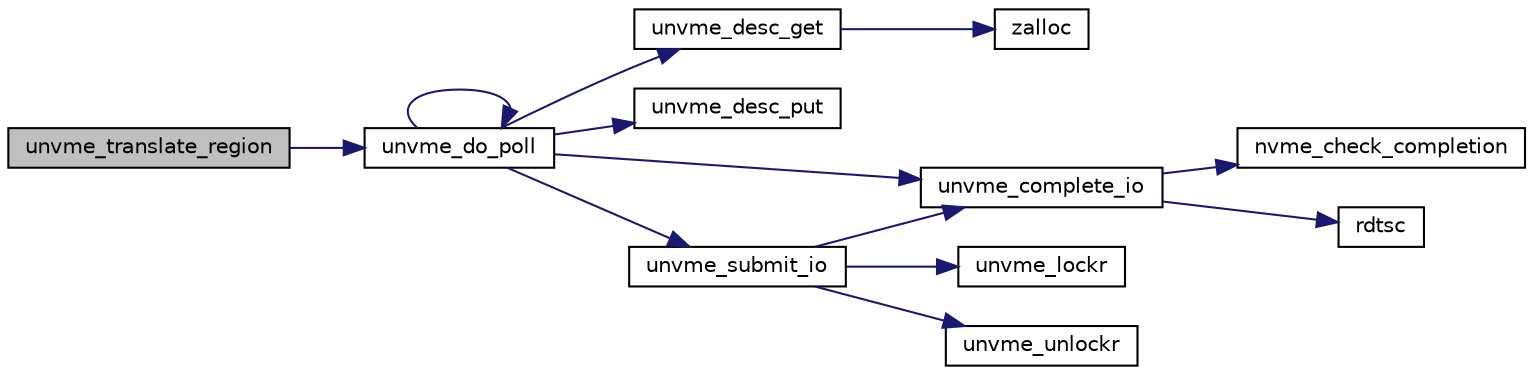 digraph "unvme_translate_region"
{
  edge [fontname="Helvetica",fontsize="10",labelfontname="Helvetica",labelfontsize="10"];
  node [fontname="Helvetica",fontsize="10",shape=record];
  rankdir="LR";
  Node1 [label="unvme_translate_region",height=0.2,width=0.4,color="black", fillcolor="grey75", style="filled", fontcolor="black"];
  Node1 -> Node2 [color="midnightblue",fontsize="10",style="solid",fontname="Helvetica"];
  Node2 [label="unvme_do_poll",height=0.2,width=0.4,color="black", fillcolor="white", style="filled",URL="$unvme__core_8c.html#a3efa2ca0f56e83333a490784ddf3600c"];
  Node2 -> Node3 [color="midnightblue",fontsize="10",style="solid",fontname="Helvetica"];
  Node3 [label="unvme_complete_io",height=0.2,width=0.4,color="black", fillcolor="white", style="filled",URL="$unvme__core_8c.html#aa8440e1663bf1b1ea510e6fd7073818f"];
  Node3 -> Node4 [color="midnightblue",fontsize="10",style="solid",fontname="Helvetica"];
  Node4 [label="nvme_check_completion",height=0.2,width=0.4,color="black", fillcolor="white", style="filled",URL="$unvme__nvme_8c.html#a9edecd91d5f175101db078e293f3645d"];
  Node3 -> Node5 [color="midnightblue",fontsize="10",style="solid",fontname="Helvetica"];
  Node5 [label="rdtsc",height=0.2,width=0.4,color="black", fillcolor="white", style="filled",URL="$rdtsc_8h.html#a64eba85413970674e0e6e03af9e9d0f4"];
  Node2 -> Node6 [color="midnightblue",fontsize="10",style="solid",fontname="Helvetica"];
  Node6 [label="unvme_desc_put",height=0.2,width=0.4,color="black", fillcolor="white", style="filled",URL="$unvme__core_8c.html#ab9eca71c854d9d67edd4bd9364380c11"];
  Node2 -> Node7 [color="midnightblue",fontsize="10",style="solid",fontname="Helvetica"];
  Node7 [label="unvme_desc_get",height=0.2,width=0.4,color="black", fillcolor="white", style="filled",URL="$unvme__core_8c.html#a511932fb0df801a93437033366f032b7"];
  Node7 -> Node8 [color="midnightblue",fontsize="10",style="solid",fontname="Helvetica"];
  Node8 [label="zalloc",height=0.2,width=0.4,color="black", fillcolor="white", style="filled",URL="$unvme__log_8h.html#ad0365f35de6857f0533c276a8d243ccc"];
  Node2 -> Node9 [color="midnightblue",fontsize="10",style="solid",fontname="Helvetica"];
  Node9 [label="unvme_submit_io",height=0.2,width=0.4,color="black", fillcolor="white", style="filled",URL="$unvme__core_8c.html#a4578498bf615754009fd3340470cce20"];
  Node9 -> Node10 [color="midnightblue",fontsize="10",style="solid",fontname="Helvetica"];
  Node10 [label="unvme_lockr",height=0.2,width=0.4,color="black", fillcolor="white", style="filled",URL="$unvme__lock_8h.html#a77e89c9bf40e1809f387f1e20310ad84"];
  Node9 -> Node11 [color="midnightblue",fontsize="10",style="solid",fontname="Helvetica"];
  Node11 [label="unvme_unlockr",height=0.2,width=0.4,color="black", fillcolor="white", style="filled",URL="$unvme__lock_8h.html#a7cab09e611c6badd48e4784197bc92f2"];
  Node9 -> Node3 [color="midnightblue",fontsize="10",style="solid",fontname="Helvetica"];
  Node2 -> Node2 [color="midnightblue",fontsize="10",style="solid",fontname="Helvetica"];
}

